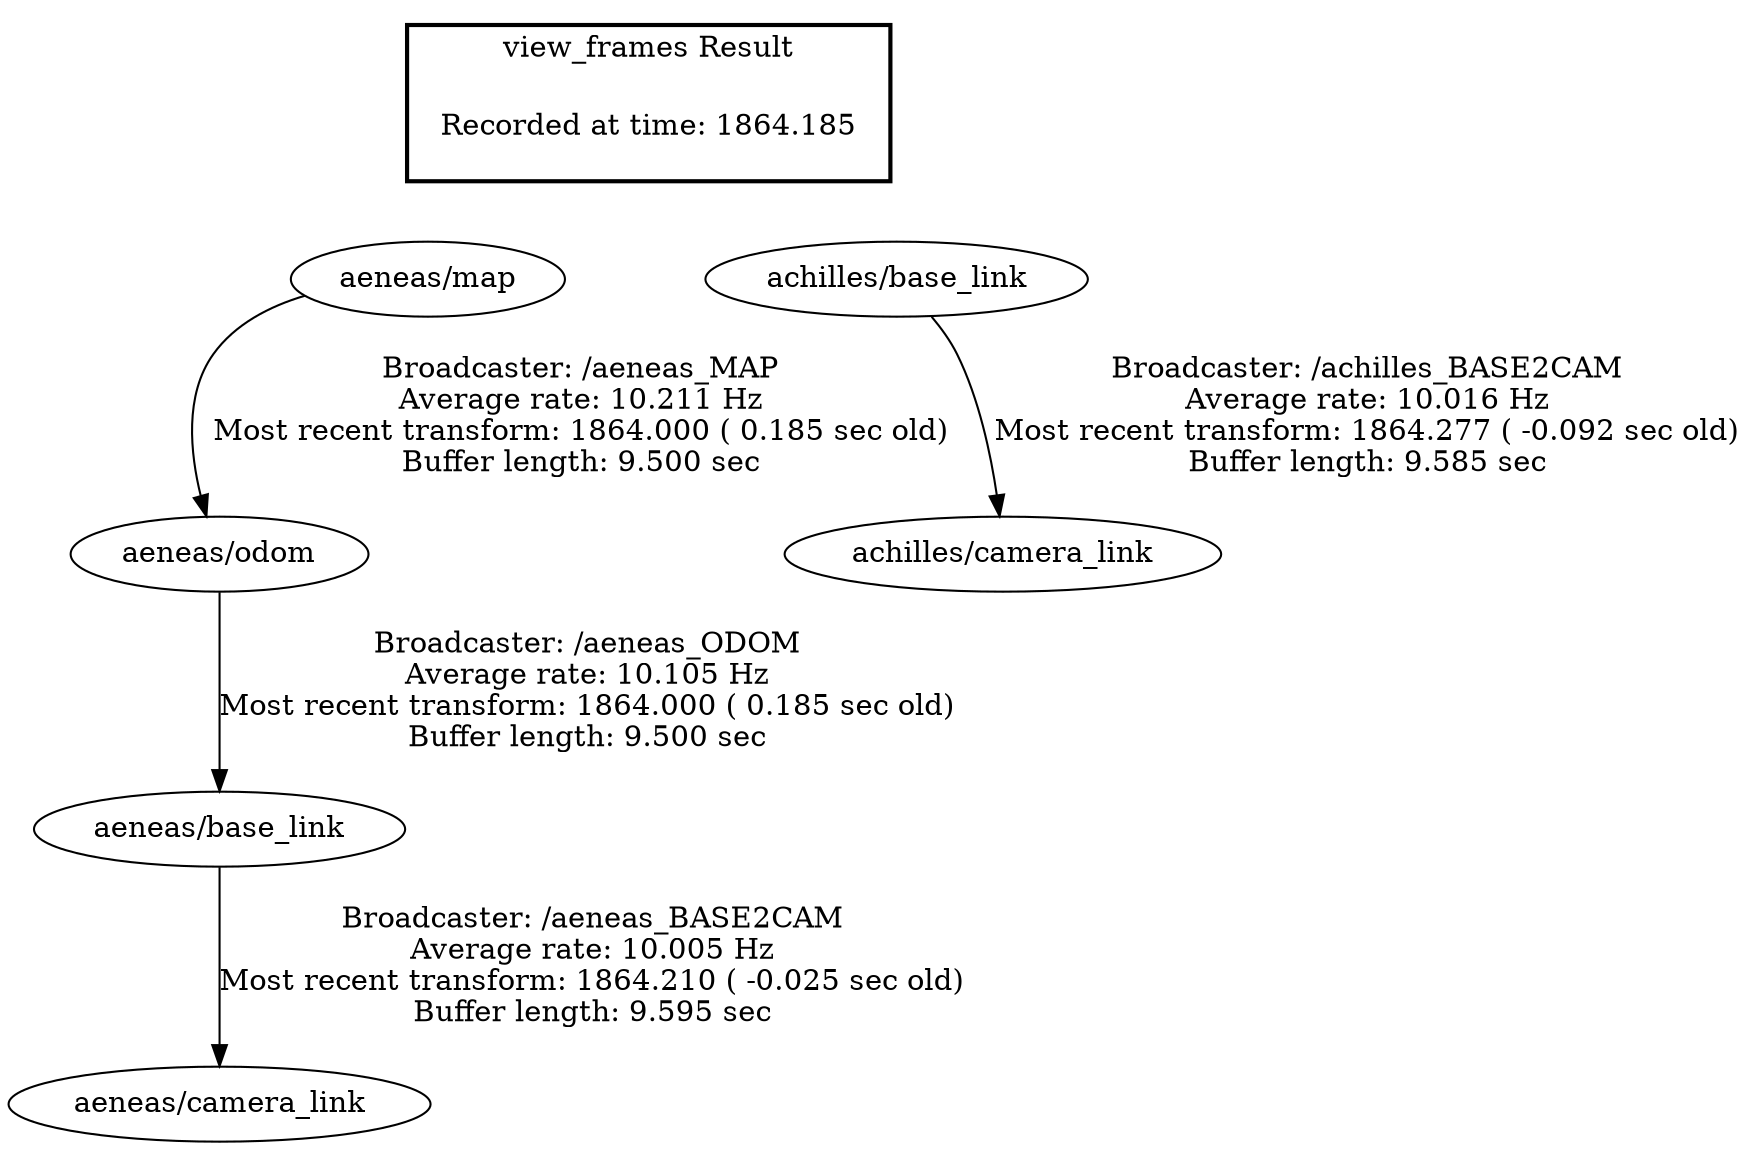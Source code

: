 digraph G {
"aeneas/base_link" -> "aeneas/camera_link"[label="Broadcaster: /aeneas_BASE2CAM\nAverage rate: 10.005 Hz\nMost recent transform: 1864.210 ( -0.025 sec old)\nBuffer length: 9.595 sec\n"];
"aeneas/odom" -> "aeneas/base_link"[label="Broadcaster: /aeneas_ODOM\nAverage rate: 10.105 Hz\nMost recent transform: 1864.000 ( 0.185 sec old)\nBuffer length: 9.500 sec\n"];
"aeneas/map" -> "aeneas/odom"[label="Broadcaster: /aeneas_MAP\nAverage rate: 10.211 Hz\nMost recent transform: 1864.000 ( 0.185 sec old)\nBuffer length: 9.500 sec\n"];
"achilles/base_link" -> "achilles/camera_link"[label="Broadcaster: /achilles_BASE2CAM\nAverage rate: 10.016 Hz\nMost recent transform: 1864.277 ( -0.092 sec old)\nBuffer length: 9.585 sec\n"];
edge [style=invis];
 subgraph cluster_legend { style=bold; color=black; label ="view_frames Result";
"Recorded at time: 1864.185"[ shape=plaintext ] ;
 }->"aeneas/map";
edge [style=invis];
 subgraph cluster_legend { style=bold; color=black; label ="view_frames Result";
"Recorded at time: 1864.185"[ shape=plaintext ] ;
 }->"achilles/base_link";
}